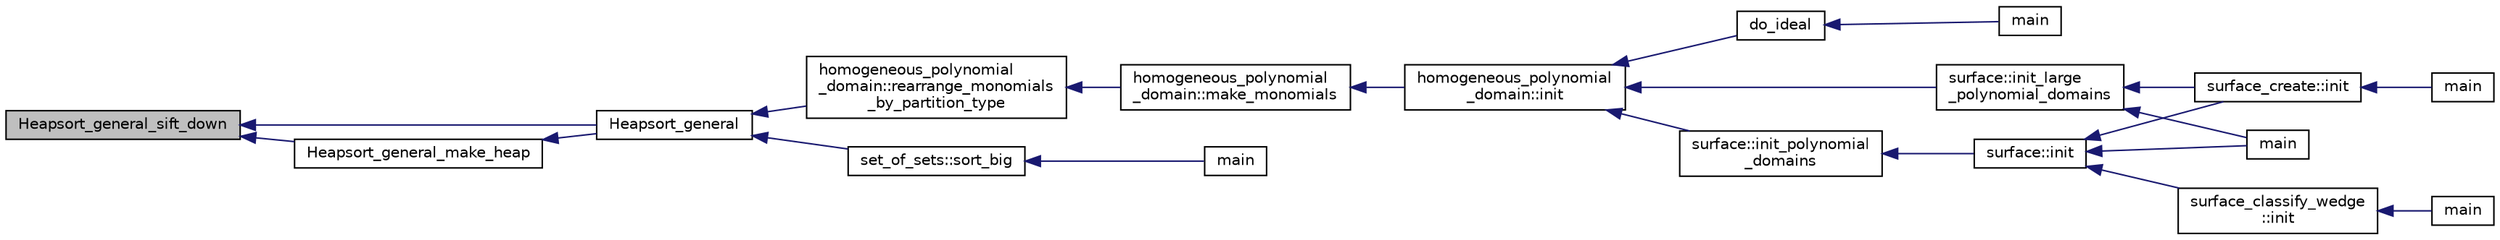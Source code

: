 digraph "Heapsort_general_sift_down"
{
  edge [fontname="Helvetica",fontsize="10",labelfontname="Helvetica",labelfontsize="10"];
  node [fontname="Helvetica",fontsize="10",shape=record];
  rankdir="LR";
  Node463 [label="Heapsort_general_sift_down",height=0.2,width=0.4,color="black", fillcolor="grey75", style="filled", fontcolor="black"];
  Node463 -> Node464 [dir="back",color="midnightblue",fontsize="10",style="solid",fontname="Helvetica"];
  Node464 [label="Heapsort_general",height=0.2,width=0.4,color="black", fillcolor="white", style="filled",URL="$d4/dd7/sorting_8_c.html#a7a9b4c4e2d2a08682f8c28beecc28ad0"];
  Node464 -> Node465 [dir="back",color="midnightblue",fontsize="10",style="solid",fontname="Helvetica"];
  Node465 [label="homogeneous_polynomial\l_domain::rearrange_monomials\l_by_partition_type",height=0.2,width=0.4,color="black", fillcolor="white", style="filled",URL="$d2/da7/classhomogeneous__polynomial__domain.html#af774250d5c1bd555c0ea55f2aaafad10"];
  Node465 -> Node466 [dir="back",color="midnightblue",fontsize="10",style="solid",fontname="Helvetica"];
  Node466 [label="homogeneous_polynomial\l_domain::make_monomials",height=0.2,width=0.4,color="black", fillcolor="white", style="filled",URL="$d2/da7/classhomogeneous__polynomial__domain.html#a467ad10c570859dbcf637a43993ceb57"];
  Node466 -> Node467 [dir="back",color="midnightblue",fontsize="10",style="solid",fontname="Helvetica"];
  Node467 [label="homogeneous_polynomial\l_domain::init",height=0.2,width=0.4,color="black", fillcolor="white", style="filled",URL="$d2/da7/classhomogeneous__polynomial__domain.html#ad7d4e08b895afb895147322732228d3a"];
  Node467 -> Node468 [dir="back",color="midnightblue",fontsize="10",style="solid",fontname="Helvetica"];
  Node468 [label="do_ideal",height=0.2,width=0.4,color="black", fillcolor="white", style="filled",URL="$d4/d67/geometry_8h.html#a719f98ff45a1f8cbe0ff10a1954f0893"];
  Node468 -> Node469 [dir="back",color="midnightblue",fontsize="10",style="solid",fontname="Helvetica"];
  Node469 [label="main",height=0.2,width=0.4,color="black", fillcolor="white", style="filled",URL="$d0/d2f/process_8_c.html#a3c04138a5bfe5d72780bb7e82a18e627"];
  Node467 -> Node470 [dir="back",color="midnightblue",fontsize="10",style="solid",fontname="Helvetica"];
  Node470 [label="surface::init_polynomial\l_domains",height=0.2,width=0.4,color="black", fillcolor="white", style="filled",URL="$d5/d88/classsurface.html#a1f13f4c6bdc98d14920a2644a52f8bb6"];
  Node470 -> Node471 [dir="back",color="midnightblue",fontsize="10",style="solid",fontname="Helvetica"];
  Node471 [label="surface::init",height=0.2,width=0.4,color="black", fillcolor="white", style="filled",URL="$d5/d88/classsurface.html#a90570b0ca6ab02988159f2c40cb27308"];
  Node471 -> Node472 [dir="back",color="midnightblue",fontsize="10",style="solid",fontname="Helvetica"];
  Node472 [label="main",height=0.2,width=0.4,color="black", fillcolor="white", style="filled",URL="$d6/dc3/arc__lifting__main_8_c.html#a217dbf8b442f20279ea00b898af96f52"];
  Node471 -> Node473 [dir="back",color="midnightblue",fontsize="10",style="solid",fontname="Helvetica"];
  Node473 [label="surface_classify_wedge\l::init",height=0.2,width=0.4,color="black", fillcolor="white", style="filled",URL="$d7/d5c/classsurface__classify__wedge.html#a43302106663b307aa8274a5112a7010a"];
  Node473 -> Node474 [dir="back",color="midnightblue",fontsize="10",style="solid",fontname="Helvetica"];
  Node474 [label="main",height=0.2,width=0.4,color="black", fillcolor="white", style="filled",URL="$df/df8/surface__classify_8_c.html#a217dbf8b442f20279ea00b898af96f52"];
  Node471 -> Node475 [dir="back",color="midnightblue",fontsize="10",style="solid",fontname="Helvetica"];
  Node475 [label="surface_create::init",height=0.2,width=0.4,color="black", fillcolor="white", style="filled",URL="$de/da4/classsurface__create.html#ab0db5c12825f778e3caf8aa4da02eb06"];
  Node475 -> Node476 [dir="back",color="midnightblue",fontsize="10",style="solid",fontname="Helvetica"];
  Node476 [label="main",height=0.2,width=0.4,color="black", fillcolor="white", style="filled",URL="$d2/dfa/create__surface__main_8_c.html#a217dbf8b442f20279ea00b898af96f52"];
  Node467 -> Node477 [dir="back",color="midnightblue",fontsize="10",style="solid",fontname="Helvetica"];
  Node477 [label="surface::init_large\l_polynomial_domains",height=0.2,width=0.4,color="black", fillcolor="white", style="filled",URL="$d5/d88/classsurface.html#a4bed81f2918efe941518ab28d9a695d2"];
  Node477 -> Node472 [dir="back",color="midnightblue",fontsize="10",style="solid",fontname="Helvetica"];
  Node477 -> Node475 [dir="back",color="midnightblue",fontsize="10",style="solid",fontname="Helvetica"];
  Node464 -> Node478 [dir="back",color="midnightblue",fontsize="10",style="solid",fontname="Helvetica"];
  Node478 [label="set_of_sets::sort_big",height=0.2,width=0.4,color="black", fillcolor="white", style="filled",URL="$da/dd6/classset__of__sets.html#af85e50a6cc8807b67cea6feea7e64474"];
  Node478 -> Node479 [dir="back",color="midnightblue",fontsize="10",style="solid",fontname="Helvetica"];
  Node479 [label="main",height=0.2,width=0.4,color="black", fillcolor="white", style="filled",URL="$dc/d77/pentomino__5x5_8_c.html#a840291bc02cba5474a4cb46a9b9566fe"];
  Node463 -> Node480 [dir="back",color="midnightblue",fontsize="10",style="solid",fontname="Helvetica"];
  Node480 [label="Heapsort_general_make_heap",height=0.2,width=0.4,color="black", fillcolor="white", style="filled",URL="$d4/dd7/sorting_8_c.html#abc00f1346fb6a53dcc572374834f74c1"];
  Node480 -> Node464 [dir="back",color="midnightblue",fontsize="10",style="solid",fontname="Helvetica"];
}
